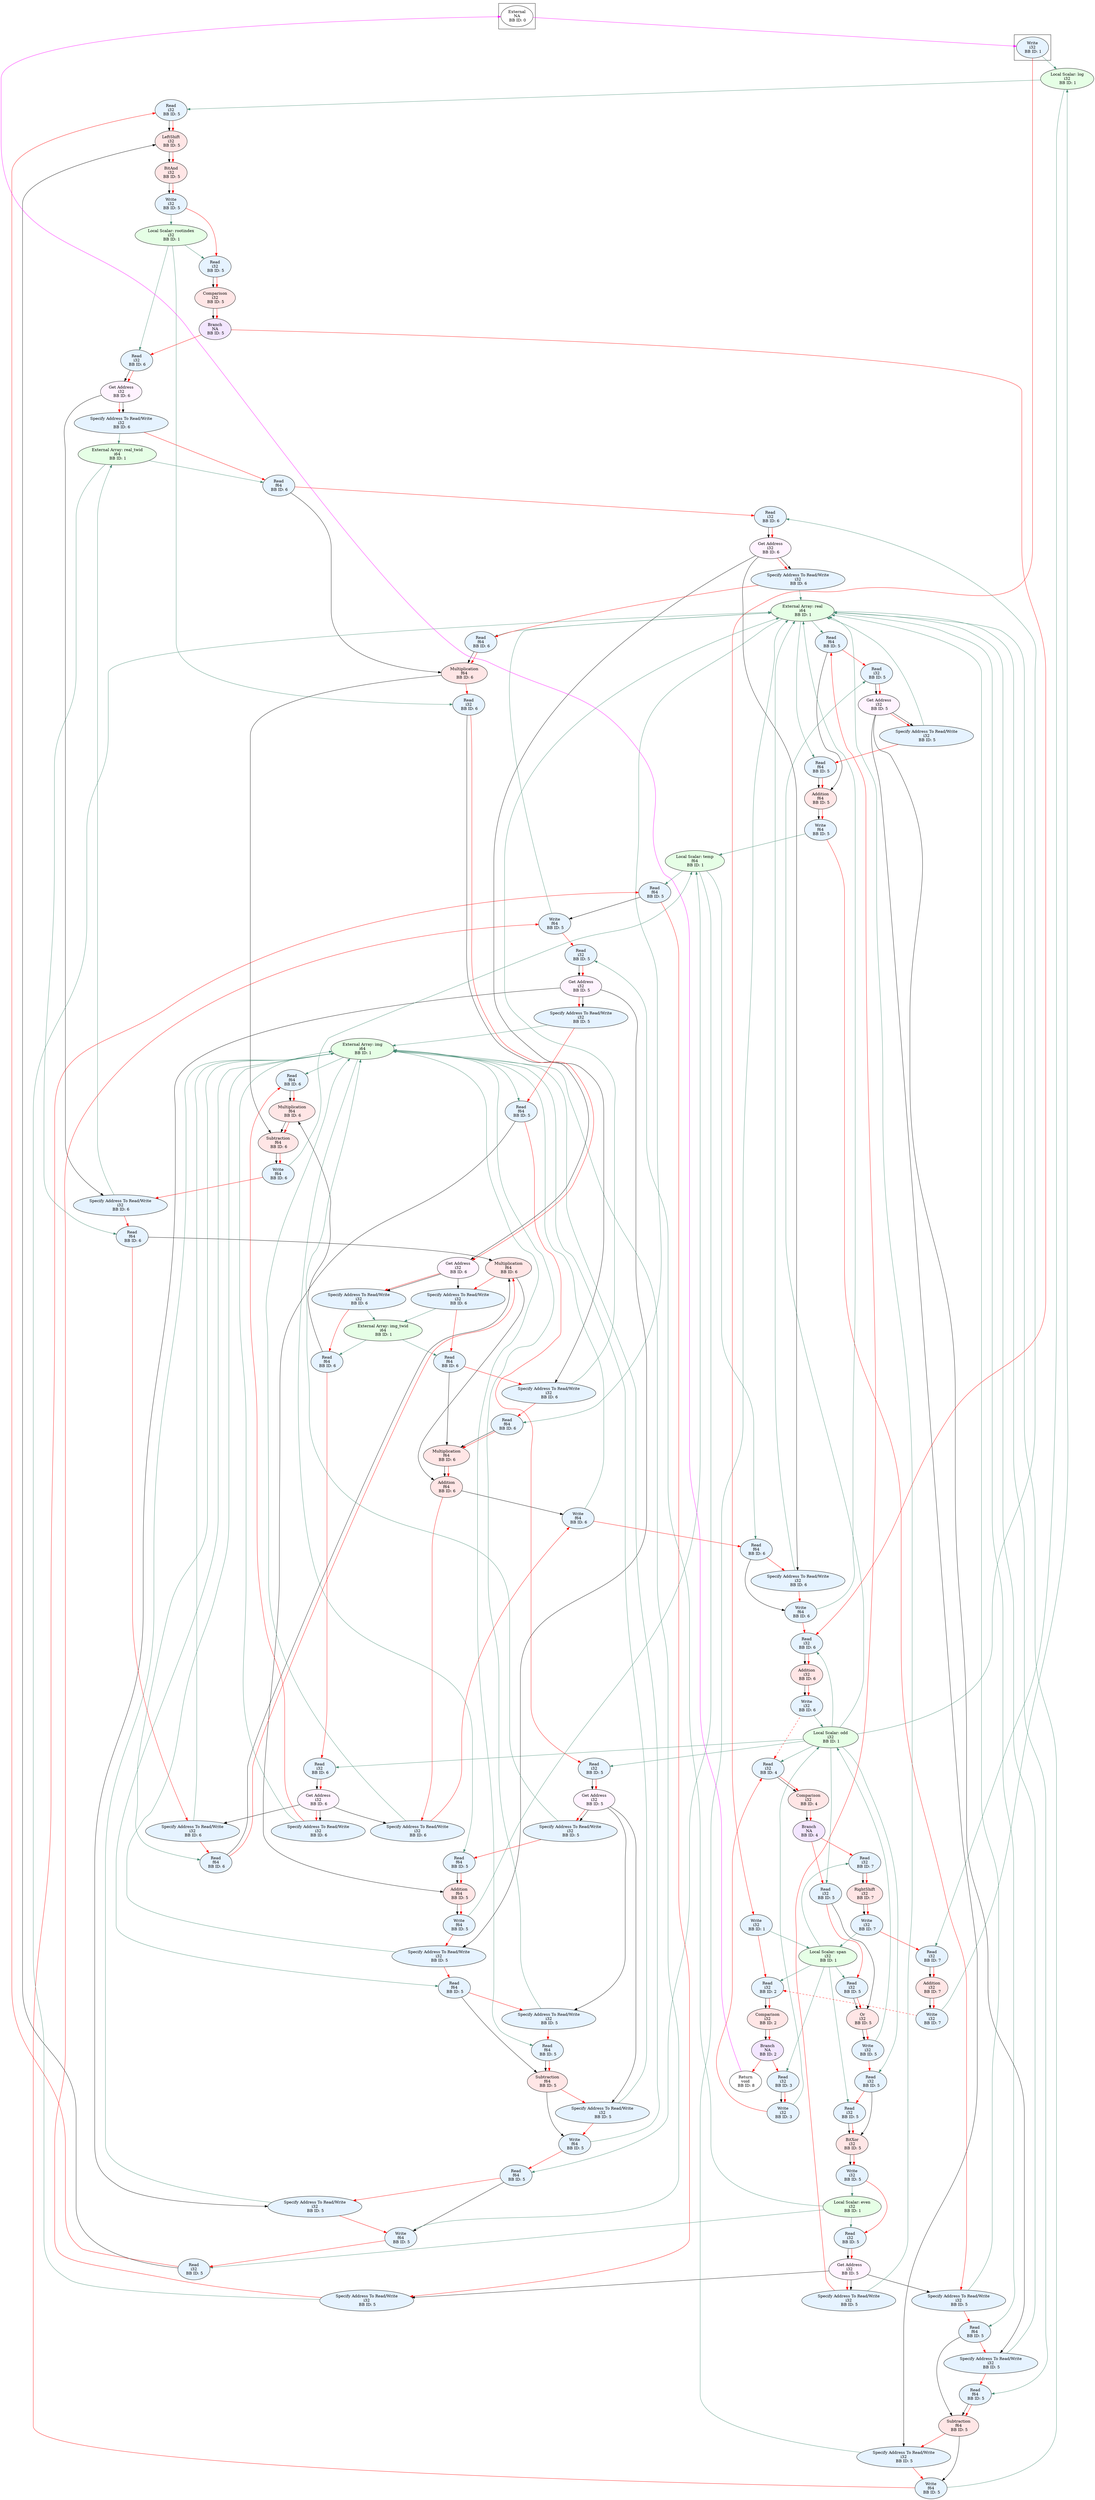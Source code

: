 digraph {
newrank="true";
node0 [style=filled fillcolor="white" bbID="0" datatype="NA" fullUnrollFactor="1.000000" group="External" inlined="not_inlined" keyText="[external]" label="External
NA
 BB ID: 0" partition1="none" partition2="none" partitionFactor1="0" partitionFactor2="0" tripcount="1.000000" unrollFactor1="1.000000" unrollFactor2="1.000000" unrollFactor3="1.000000" ]
subgraph cluster_External {
{rank=min; node0}
}
node1 [style=filled fillcolor="0.33 0.1 1" bbID="1" datatype="i64" fullUnrollFactor="1.000000" group="fft" inlined="not_inlined" keyText="externalArray" label="External Array: real
i64
 BB ID: 1" partition1="none" partition2="none" partitionFactor1="0" partitionFactor2="0" tripcount="1.000000" unrollFactor1="1.000000" unrollFactor2="1.000000" unrollFactor3="1.000000" ]
node2 [style=filled fillcolor="0.33 0.1 1" bbID="1" datatype="i64" fullUnrollFactor="1.000000" group="fft" inlined="not_inlined" keyText="externalArray" label="External Array: img
i64
 BB ID: 1" partition1="none" partition2="none" partitionFactor1="0" partitionFactor2="0" tripcount="1.000000" unrollFactor1="1.000000" unrollFactor2="1.000000" unrollFactor3="1.000000" ]
node3 [style=filled fillcolor="0.33 0.1 1" bbID="1" datatype="i64" fullUnrollFactor="1.000000" group="fft" inlined="not_inlined" keyText="externalArray" label="External Array: real_twid
i64
 BB ID: 1" partition1="none" partition2="none" partitionFactor1="0" partitionFactor2="0" tripcount="1.000000" unrollFactor1="1.000000" unrollFactor2="1.000000" unrollFactor3="1.000000" ]
node4 [style=filled fillcolor="0.33 0.1 1" bbID="1" datatype="i64" fullUnrollFactor="1.000000" group="fft" inlined="not_inlined" keyText="externalArray" label="External Array: img_twid
i64
 BB ID: 1" partition1="none" partition2="none" partitionFactor1="0" partitionFactor2="0" tripcount="1.000000" unrollFactor1="1.000000" unrollFactor2="1.000000" unrollFactor3="1.000000" ]
node5 [style=filled fillcolor="0.33 0.1 1" bbID="1" datatype="i32" fullUnrollFactor="1.000000" group="fft" inlined="not_inlined" keyText="localScalar" label="Local Scalar: even
i32
 BB ID: 1" partition1="none" partition2="none" partitionFactor1="0" partitionFactor2="0" tripcount="1.000000" unrollFactor1="1.000000" unrollFactor2="1.000000" unrollFactor3="1.000000" ]
node6 [style=filled fillcolor="0.33 0.1 1" bbID="1" datatype="i32" fullUnrollFactor="1.000000" group="fft" inlined="not_inlined" keyText="localScalar" label="Local Scalar: odd
i32
 BB ID: 1" partition1="none" partition2="none" partitionFactor1="0" partitionFactor2="0" tripcount="1.000000" unrollFactor1="1.000000" unrollFactor2="1.000000" unrollFactor3="1.000000" ]
node7 [style=filled fillcolor="0.33 0.1 1" bbID="1" datatype="i32" fullUnrollFactor="1.000000" group="fft" inlined="not_inlined" keyText="localScalar" label="Local Scalar: span
i32
 BB ID: 1" partition1="none" partition2="none" partitionFactor1="0" partitionFactor2="0" tripcount="1.000000" unrollFactor1="1.000000" unrollFactor2="1.000000" unrollFactor3="1.000000" ]
node8 [style=filled fillcolor="0.33 0.1 1" bbID="1" datatype="i32" fullUnrollFactor="1.000000" group="fft" inlined="not_inlined" keyText="localScalar" label="Local Scalar: log
i32
 BB ID: 1" partition1="none" partition2="none" partitionFactor1="0" partitionFactor2="0" tripcount="1.000000" unrollFactor1="1.000000" unrollFactor2="1.000000" unrollFactor3="1.000000" ]
node9 [style=filled fillcolor="0.33 0.1 1" bbID="1" datatype="i32" fullUnrollFactor="1.000000" group="fft" inlined="not_inlined" keyText="localScalar" label="Local Scalar: rootindex
i32
 BB ID: 1" partition1="none" partition2="none" partitionFactor1="0" partitionFactor2="0" tripcount="1.000000" unrollFactor1="1.000000" unrollFactor2="1.000000" unrollFactor3="1.000000" ]
node10 [style=filled fillcolor="0.33 0.1 1" bbID="1" datatype="f64" fullUnrollFactor="1.000000" group="fft" inlined="not_inlined" keyText="localScalar" label="Local Scalar: temp
f64
 BB ID: 1" partition1="none" partition2="none" partitionFactor1="0" partitionFactor2="0" tripcount="1.000000" unrollFactor1="1.000000" unrollFactor2="1.000000" unrollFactor3="1.000000" ]
node11 [style=filled fillcolor="0.584 0.1 1" bbID="1" datatype="i32" fullUnrollFactor="1.000000" group="fft" inlined="not_inlined" keyText="store" label="Write
i32
 BB ID: 1" partition1="none" partition2="none" partitionFactor1="0" partitionFactor2="0" tripcount="1.000000" unrollFactor1="1.000000" unrollFactor2="1.000000" unrollFactor3="1.000000" ]
node12 [style=filled fillcolor="0.584 0.1 1" bbID="1" datatype="i32" fullUnrollFactor="1.000000" group="fft" inlined="not_inlined" keyText="store" label="Write
i32
 BB ID: 1" partition1="none" partition2="none" partitionFactor1="0" partitionFactor2="0" tripcount="1.000000" unrollFactor1="1.000000" unrollFactor2="1.000000" unrollFactor3="1.000000" ]
node13 [style=filled fillcolor="0.584 0.1 1" bbID="2" datatype="i32" fullUnrollFactor="1.000000" group="fft" inlined="not_inlined" keyText="load" label="Read
i32
 BB ID: 2" partition1="none" partition2="none" partitionFactor1="0" partitionFactor2="0" tripcount="1.000000" unrollFactor1="1.000000" unrollFactor2="1.000000" unrollFactor3="1.000000" ]
node14 [style=filled fillcolor="0 0.1 1" bbID="2" datatype="i32" fullUnrollFactor="1.000000" group="fft" inlined="not_inlined" keyText="cmp" label="Comparison
i32
 BB ID: 2" partition1="none" partition2="none" partitionFactor1="0" partitionFactor2="0" tripcount="1.000000" unrollFactor1="1.000000" unrollFactor2="1.000000" unrollFactor3="1.000000" ]
node15 [style=filled fillcolor="0.75 0.1 1" bbID="2" datatype="NA" fullUnrollFactor="1.000000" group="fft" inlined="not_inlined" keyText="br" label="Branch
NA
 BB ID: 2" partition1="none" partition2="none" partitionFactor1="0" partitionFactor2="0" tripcount="1.000000" unrollFactor1="1.000000" unrollFactor2="1.000000" unrollFactor3="1.000000" ]
node16 [style=filled fillcolor="0.584 0.1 1" bbID="3" datatype="i32" fullUnrollFactor="1.000000" group="fft" inlined="not_inlined" keyText="load" label="Read
i32
 BB ID: 3" partition1="none" partition2="none" partitionFactor1="0" partitionFactor2="0" tripcount="1.000000" unrollFactor1="1.000000" unrollFactor2="1.000000" unrollFactor3="1.000000" ]
node17 [style=filled fillcolor="0.584 0.1 1" bbID="3" datatype="i32" fullUnrollFactor="1.000000" group="fft" inlined="not_inlined" keyText="store" label="Write
i32
 BB ID: 3" partition1="none" partition2="none" partitionFactor1="0" partitionFactor2="0" tripcount="1.000000" unrollFactor1="1.000000" unrollFactor2="1.000000" unrollFactor3="1.000000" ]
node18 [style=filled fillcolor="0.584 0.1 1" bbID="4" datatype="i32" fullUnrollFactor="1.000000" group="fft" inlined="not_inlined" keyText="load" label="Read
i32
 BB ID: 4" partition1="none" partition2="none" partitionFactor1="0" partitionFactor2="0" tripcount="1.000000" unrollFactor1="1.000000" unrollFactor2="1.000000" unrollFactor3="1.000000" ]
node19 [style=filled fillcolor="0 0.1 1" bbID="4" datatype="i32" fullUnrollFactor="1.000000" group="fft" inlined="not_inlined" keyText="cmp" label="Comparison
i32
 BB ID: 4" partition1="none" partition2="none" partitionFactor1="0" partitionFactor2="0" tripcount="1.000000" unrollFactor1="1.000000" unrollFactor2="1.000000" unrollFactor3="1.000000" ]
node20 [style=filled fillcolor="0.75 0.1 1" bbID="4" datatype="NA" fullUnrollFactor="1.000000" group="fft" inlined="not_inlined" keyText="br" label="Branch
NA
 BB ID: 4" partition1="none" partition2="none" partitionFactor1="0" partitionFactor2="0" tripcount="1.000000" unrollFactor1="1.000000" unrollFactor2="1.000000" unrollFactor3="1.000000" ]
node21 [style=filled fillcolor="0.584 0.1 1" bbID="5" datatype="i32" fullUnrollFactor="1.000000" group="fft" inlined="not_inlined" keyText="load" label="Read
i32
 BB ID: 5" partition1="none" partition2="none" partitionFactor1="0" partitionFactor2="0" tripcount="1.000000" unrollFactor1="1.000000" unrollFactor2="1.000000" unrollFactor3="1.000000" ]
node22 [style=filled fillcolor="0.584 0.1 1" bbID="5" datatype="i32" fullUnrollFactor="1.000000" group="fft" inlined="not_inlined" keyText="load" label="Read
i32
 BB ID: 5" partition1="none" partition2="none" partitionFactor1="0" partitionFactor2="0" tripcount="1.000000" unrollFactor1="1.000000" unrollFactor2="1.000000" unrollFactor3="1.000000" ]
node23 [style=filled fillcolor="0 0.1 1" bbID="5" datatype="i32" fullUnrollFactor="1.000000" group="fft" inlined="not_inlined" keyText="or" label="Or
i32
 BB ID: 5" partition1="none" partition2="none" partitionFactor1="0" partitionFactor2="0" tripcount="1.000000" unrollFactor1="1.000000" unrollFactor2="1.000000" unrollFactor3="1.000000" ]
node24 [style=filled fillcolor="0.584 0.1 1" bbID="5" datatype="i32" fullUnrollFactor="1.000000" group="fft" inlined="not_inlined" keyText="store" label="Write
i32
 BB ID: 5" partition1="none" partition2="none" partitionFactor1="0" partitionFactor2="0" tripcount="1.000000" unrollFactor1="1.000000" unrollFactor2="1.000000" unrollFactor3="1.000000" ]
node25 [style=filled fillcolor="0.584 0.1 1" bbID="5" datatype="i32" fullUnrollFactor="1.000000" group="fft" inlined="not_inlined" keyText="load" label="Read
i32
 BB ID: 5" partition1="none" partition2="none" partitionFactor1="0" partitionFactor2="0" tripcount="1.000000" unrollFactor1="1.000000" unrollFactor2="1.000000" unrollFactor3="1.000000" ]
node26 [style=filled fillcolor="0.584 0.1 1" bbID="5" datatype="i32" fullUnrollFactor="1.000000" group="fft" inlined="not_inlined" keyText="load" label="Read
i32
 BB ID: 5" partition1="none" partition2="none" partitionFactor1="0" partitionFactor2="0" tripcount="1.000000" unrollFactor1="1.000000" unrollFactor2="1.000000" unrollFactor3="1.000000" ]
node27 [style=filled fillcolor="0 0.1 1" bbID="5" datatype="i32" fullUnrollFactor="1.000000" group="fft" inlined="not_inlined" keyText="xor" label="BitXor
i32
 BB ID: 5" partition1="none" partition2="none" partitionFactor1="0" partitionFactor2="0" tripcount="1.000000" unrollFactor1="1.000000" unrollFactor2="1.000000" unrollFactor3="1.000000" ]
node28 [style=filled fillcolor="0.584 0.1 1" bbID="5" datatype="i32" fullUnrollFactor="1.000000" group="fft" inlined="not_inlined" keyText="store" label="Write
i32
 BB ID: 5" partition1="none" partition2="none" partitionFactor1="0" partitionFactor2="0" tripcount="1.000000" unrollFactor1="1.000000" unrollFactor2="1.000000" unrollFactor3="1.000000" ]
node29 [style=filled fillcolor="0.833 0.05 1" bbID="5" datatype="i32" fullUnrollFactor="1.000000" group="fft" inlined="not_inlined" keyText="getelementptr" label="Get Address
i32
 BB ID: 5" partition1="none" partition2="none" partitionFactor1="0" partitionFactor2="0" tripcount="1.000000" unrollFactor1="1.000000" unrollFactor2="1.000000" unrollFactor3="1.000000" ]
node30 [style=filled fillcolor="0.584 0.1 1" bbID="5" datatype="i32" fullUnrollFactor="1.000000" group="fft" inlined="not_inlined" keyText="load" label="Read
i32
 BB ID: 5" partition1="none" partition2="none" partitionFactor1="0" partitionFactor2="0" tripcount="1.000000" unrollFactor1="1.000000" unrollFactor2="1.000000" unrollFactor3="1.000000" ]
node31 [style=filled fillcolor="0.584 0.1 1" bbID="5" datatype="f64" fullUnrollFactor="1.000000" group="fft" inlined="not_inlined" keyText="load" label="Read
f64
 BB ID: 5" partition1="none" partition2="none" partitionFactor1="0" partitionFactor2="0" tripcount="1.000000" unrollFactor1="1.000000" unrollFactor2="1.000000" unrollFactor3="1.000000" ]
node32 [style=filled fillcolor="0.833 0.05 1" bbID="5" datatype="i32" fullUnrollFactor="1.000000" group="fft" inlined="not_inlined" keyText="getelementptr" label="Get Address
i32
 BB ID: 5" partition1="none" partition2="none" partitionFactor1="0" partitionFactor2="0" tripcount="1.000000" unrollFactor1="1.000000" unrollFactor2="1.000000" unrollFactor3="1.000000" ]
node33 [style=filled fillcolor="0.584 0.1 1" bbID="5" datatype="i32" fullUnrollFactor="1.000000" group="fft" inlined="not_inlined" keyText="load" label="Read
i32
 BB ID: 5" partition1="none" partition2="none" partitionFactor1="0" partitionFactor2="0" tripcount="1.000000" unrollFactor1="1.000000" unrollFactor2="1.000000" unrollFactor3="1.000000" ]
node34 [style=filled fillcolor="0.584 0.1 1" bbID="5" datatype="f64" fullUnrollFactor="1.000000" group="fft" inlined="not_inlined" keyText="load" label="Read
f64
 BB ID: 5" partition1="none" partition2="none" partitionFactor1="0" partitionFactor2="0" tripcount="1.000000" unrollFactor1="1.000000" unrollFactor2="1.000000" unrollFactor3="1.000000" ]
node35 [style=filled fillcolor="0 0.1 1" bbID="5" datatype="f64" fullUnrollFactor="1.000000" group="fft" inlined="not_inlined" keyText="add" label="Addition
f64
 BB ID: 5" partition1="none" partition2="none" partitionFactor1="0" partitionFactor2="0" tripcount="1.000000" unrollFactor1="1.000000" unrollFactor2="1.000000" unrollFactor3="1.000000" ]
node36 [style=filled fillcolor="0.584 0.1 1" bbID="5" datatype="f64" fullUnrollFactor="1.000000" group="fft" inlined="not_inlined" keyText="store" label="Write
f64
 BB ID: 5" partition1="none" partition2="none" partitionFactor1="0" partitionFactor2="0" tripcount="1.000000" unrollFactor1="1.000000" unrollFactor2="1.000000" unrollFactor3="1.000000" ]
node37 [style=filled fillcolor="0.584 0.1 1" bbID="5" datatype="f64" fullUnrollFactor="1.000000" group="fft" inlined="not_inlined" keyText="load" label="Read
f64
 BB ID: 5" partition1="none" partition2="none" partitionFactor1="0" partitionFactor2="0" tripcount="1.000000" unrollFactor1="1.000000" unrollFactor2="1.000000" unrollFactor3="1.000000" ]
node38 [style=filled fillcolor="0.584 0.1 1" bbID="5" datatype="f64" fullUnrollFactor="1.000000" group="fft" inlined="not_inlined" keyText="load" label="Read
f64
 BB ID: 5" partition1="none" partition2="none" partitionFactor1="0" partitionFactor2="0" tripcount="1.000000" unrollFactor1="1.000000" unrollFactor2="1.000000" unrollFactor3="1.000000" ]
node39 [style=filled fillcolor="0 0.1 1" bbID="5" datatype="f64" fullUnrollFactor="1.000000" group="fft" inlined="not_inlined" keyText="sub" label="Subtraction
f64
 BB ID: 5" partition1="none" partition2="none" partitionFactor1="0" partitionFactor2="0" tripcount="1.000000" unrollFactor1="1.000000" unrollFactor2="1.000000" unrollFactor3="1.000000" ]
node40 [style=filled fillcolor="0.584 0.1 1" bbID="5" datatype="f64" fullUnrollFactor="1.000000" group="fft" inlined="not_inlined" keyText="store" label="Write
f64
 BB ID: 5" partition1="none" partition2="none" partitionFactor1="0" partitionFactor2="0" tripcount="1.000000" unrollFactor1="1.000000" unrollFactor2="1.000000" unrollFactor3="1.000000" ]
node41 [style=filled fillcolor="0.584 0.1 1" bbID="5" datatype="f64" fullUnrollFactor="1.000000" group="fft" inlined="not_inlined" keyText="load" label="Read
f64
 BB ID: 5" partition1="none" partition2="none" partitionFactor1="0" partitionFactor2="0" tripcount="1.000000" unrollFactor1="1.000000" unrollFactor2="1.000000" unrollFactor3="1.000000" ]
node42 [style=filled fillcolor="0.584 0.1 1" bbID="5" datatype="f64" fullUnrollFactor="1.000000" group="fft" inlined="not_inlined" keyText="store" label="Write
f64
 BB ID: 5" partition1="none" partition2="none" partitionFactor1="0" partitionFactor2="0" tripcount="1.000000" unrollFactor1="1.000000" unrollFactor2="1.000000" unrollFactor3="1.000000" ]
node43 [style=filled fillcolor="0.833 0.05 1" bbID="5" datatype="i32" fullUnrollFactor="1.000000" group="fft" inlined="not_inlined" keyText="getelementptr" label="Get Address
i32
 BB ID: 5" partition1="none" partition2="none" partitionFactor1="0" partitionFactor2="0" tripcount="1.000000" unrollFactor1="1.000000" unrollFactor2="1.000000" unrollFactor3="1.000000" ]
node44 [style=filled fillcolor="0.584 0.1 1" bbID="5" datatype="i32" fullUnrollFactor="1.000000" group="fft" inlined="not_inlined" keyText="load" label="Read
i32
 BB ID: 5" partition1="none" partition2="none" partitionFactor1="0" partitionFactor2="0" tripcount="1.000000" unrollFactor1="1.000000" unrollFactor2="1.000000" unrollFactor3="1.000000" ]
node45 [style=filled fillcolor="0.584 0.1 1" bbID="5" datatype="f64" fullUnrollFactor="1.000000" group="fft" inlined="not_inlined" keyText="load" label="Read
f64
 BB ID: 5" partition1="none" partition2="none" partitionFactor1="0" partitionFactor2="0" tripcount="1.000000" unrollFactor1="1.000000" unrollFactor2="1.000000" unrollFactor3="1.000000" ]
node46 [style=filled fillcolor="0.833 0.05 1" bbID="5" datatype="i32" fullUnrollFactor="1.000000" group="fft" inlined="not_inlined" keyText="getelementptr" label="Get Address
i32
 BB ID: 5" partition1="none" partition2="none" partitionFactor1="0" partitionFactor2="0" tripcount="1.000000" unrollFactor1="1.000000" unrollFactor2="1.000000" unrollFactor3="1.000000" ]
node47 [style=filled fillcolor="0.584 0.1 1" bbID="5" datatype="i32" fullUnrollFactor="1.000000" group="fft" inlined="not_inlined" keyText="load" label="Read
i32
 BB ID: 5" partition1="none" partition2="none" partitionFactor1="0" partitionFactor2="0" tripcount="1.000000" unrollFactor1="1.000000" unrollFactor2="1.000000" unrollFactor3="1.000000" ]
node48 [style=filled fillcolor="0.584 0.1 1" bbID="5" datatype="f64" fullUnrollFactor="1.000000" group="fft" inlined="not_inlined" keyText="load" label="Read
f64
 BB ID: 5" partition1="none" partition2="none" partitionFactor1="0" partitionFactor2="0" tripcount="1.000000" unrollFactor1="1.000000" unrollFactor2="1.000000" unrollFactor3="1.000000" ]
node49 [style=filled fillcolor="0 0.1 1" bbID="5" datatype="f64" fullUnrollFactor="1.000000" group="fft" inlined="not_inlined" keyText="add" label="Addition
f64
 BB ID: 5" partition1="none" partition2="none" partitionFactor1="0" partitionFactor2="0" tripcount="1.000000" unrollFactor1="1.000000" unrollFactor2="1.000000" unrollFactor3="1.000000" ]
node50 [style=filled fillcolor="0.584 0.1 1" bbID="5" datatype="f64" fullUnrollFactor="1.000000" group="fft" inlined="not_inlined" keyText="store" label="Write
f64
 BB ID: 5" partition1="none" partition2="none" partitionFactor1="0" partitionFactor2="0" tripcount="1.000000" unrollFactor1="1.000000" unrollFactor2="1.000000" unrollFactor3="1.000000" ]
node51 [style=filled fillcolor="0.584 0.1 1" bbID="5" datatype="f64" fullUnrollFactor="1.000000" group="fft" inlined="not_inlined" keyText="load" label="Read
f64
 BB ID: 5" partition1="none" partition2="none" partitionFactor1="0" partitionFactor2="0" tripcount="1.000000" unrollFactor1="1.000000" unrollFactor2="1.000000" unrollFactor3="1.000000" ]
node52 [style=filled fillcolor="0.584 0.1 1" bbID="5" datatype="f64" fullUnrollFactor="1.000000" group="fft" inlined="not_inlined" keyText="load" label="Read
f64
 BB ID: 5" partition1="none" partition2="none" partitionFactor1="0" partitionFactor2="0" tripcount="1.000000" unrollFactor1="1.000000" unrollFactor2="1.000000" unrollFactor3="1.000000" ]
node53 [style=filled fillcolor="0 0.1 1" bbID="5" datatype="f64" fullUnrollFactor="1.000000" group="fft" inlined="not_inlined" keyText="sub" label="Subtraction
f64
 BB ID: 5" partition1="none" partition2="none" partitionFactor1="0" partitionFactor2="0" tripcount="1.000000" unrollFactor1="1.000000" unrollFactor2="1.000000" unrollFactor3="1.000000" ]
node54 [style=filled fillcolor="0.584 0.1 1" bbID="5" datatype="f64" fullUnrollFactor="1.000000" group="fft" inlined="not_inlined" keyText="store" label="Write
f64
 BB ID: 5" partition1="none" partition2="none" partitionFactor1="0" partitionFactor2="0" tripcount="1.000000" unrollFactor1="1.000000" unrollFactor2="1.000000" unrollFactor3="1.000000" ]
node55 [style=filled fillcolor="0.584 0.1 1" bbID="5" datatype="f64" fullUnrollFactor="1.000000" group="fft" inlined="not_inlined" keyText="load" label="Read
f64
 BB ID: 5" partition1="none" partition2="none" partitionFactor1="0" partitionFactor2="0" tripcount="1.000000" unrollFactor1="1.000000" unrollFactor2="1.000000" unrollFactor3="1.000000" ]
node56 [style=filled fillcolor="0.584 0.1 1" bbID="5" datatype="f64" fullUnrollFactor="1.000000" group="fft" inlined="not_inlined" keyText="store" label="Write
f64
 BB ID: 5" partition1="none" partition2="none" partitionFactor1="0" partitionFactor2="0" tripcount="1.000000" unrollFactor1="1.000000" unrollFactor2="1.000000" unrollFactor3="1.000000" ]
node57 [style=filled fillcolor="0.584 0.1 1" bbID="5" datatype="i32" fullUnrollFactor="1.000000" group="fft" inlined="not_inlined" keyText="load" label="Read
i32
 BB ID: 5" partition1="none" partition2="none" partitionFactor1="0" partitionFactor2="0" tripcount="1.000000" unrollFactor1="1.000000" unrollFactor2="1.000000" unrollFactor3="1.000000" ]
node58 [style=filled fillcolor="0.584 0.1 1" bbID="5" datatype="i32" fullUnrollFactor="1.000000" group="fft" inlined="not_inlined" keyText="load" label="Read
i32
 BB ID: 5" partition1="none" partition2="none" partitionFactor1="0" partitionFactor2="0" tripcount="1.000000" unrollFactor1="1.000000" unrollFactor2="1.000000" unrollFactor3="1.000000" ]
node59 [style=filled fillcolor="0 0.1 1" bbID="5" datatype="i32" fullUnrollFactor="1.000000" group="fft" inlined="not_inlined" keyText="shl" label="LeftShift
i32
 BB ID: 5" partition1="none" partition2="none" partitionFactor1="0" partitionFactor2="0" tripcount="1.000000" unrollFactor1="1.000000" unrollFactor2="1.000000" unrollFactor3="1.000000" ]
node60 [style=filled fillcolor="0 0.1 1" bbID="5" datatype="i32" fullUnrollFactor="1.000000" group="fft" inlined="not_inlined" keyText="and" label="BitAnd
i32
 BB ID: 5" partition1="none" partition2="none" partitionFactor1="0" partitionFactor2="0" tripcount="1.000000" unrollFactor1="1.000000" unrollFactor2="1.000000" unrollFactor3="1.000000" ]
node61 [style=filled fillcolor="0.584 0.1 1" bbID="5" datatype="i32" fullUnrollFactor="1.000000" group="fft" inlined="not_inlined" keyText="store" label="Write
i32
 BB ID: 5" partition1="none" partition2="none" partitionFactor1="0" partitionFactor2="0" tripcount="1.000000" unrollFactor1="1.000000" unrollFactor2="1.000000" unrollFactor3="1.000000" ]
node62 [style=filled fillcolor="0.584 0.1 1" bbID="5" datatype="i32" fullUnrollFactor="1.000000" group="fft" inlined="not_inlined" keyText="load" label="Read
i32
 BB ID: 5" partition1="none" partition2="none" partitionFactor1="0" partitionFactor2="0" tripcount="1.000000" unrollFactor1="1.000000" unrollFactor2="1.000000" unrollFactor3="1.000000" ]
node63 [style=filled fillcolor="0 0.1 1" bbID="5" datatype="i32" fullUnrollFactor="1.000000" group="fft" inlined="not_inlined" keyText="cmp" label="Comparison
i32
 BB ID: 5" partition1="none" partition2="none" partitionFactor1="0" partitionFactor2="0" tripcount="1.000000" unrollFactor1="1.000000" unrollFactor2="1.000000" unrollFactor3="1.000000" ]
node64 [style=filled fillcolor="0.75 0.1 1" bbID="5" datatype="NA" fullUnrollFactor="1.000000" group="fft" inlined="not_inlined" keyText="br" label="Branch
NA
 BB ID: 5" partition1="none" partition2="none" partitionFactor1="0" partitionFactor2="0" tripcount="1.000000" unrollFactor1="1.000000" unrollFactor2="1.000000" unrollFactor3="1.000000" ]
node65 [style=filled fillcolor="0.833 0.05 1" bbID="6" datatype="i32" fullUnrollFactor="1.000000" group="fft" inlined="not_inlined" keyText="getelementptr" label="Get Address
i32
 BB ID: 6" partition1="none" partition2="none" partitionFactor1="0" partitionFactor2="0" tripcount="1.000000" unrollFactor1="1.000000" unrollFactor2="1.000000" unrollFactor3="1.000000" ]
node66 [style=filled fillcolor="0.584 0.1 1" bbID="6" datatype="i32" fullUnrollFactor="1.000000" group="fft" inlined="not_inlined" keyText="load" label="Read
i32
 BB ID: 6" partition1="none" partition2="none" partitionFactor1="0" partitionFactor2="0" tripcount="1.000000" unrollFactor1="1.000000" unrollFactor2="1.000000" unrollFactor3="1.000000" ]
node67 [style=filled fillcolor="0.584 0.1 1" bbID="6" datatype="f64" fullUnrollFactor="1.000000" group="fft" inlined="not_inlined" keyText="load" label="Read
f64
 BB ID: 6" partition1="none" partition2="none" partitionFactor1="0" partitionFactor2="0" tripcount="1.000000" unrollFactor1="1.000000" unrollFactor2="1.000000" unrollFactor3="1.000000" ]
node68 [style=filled fillcolor="0.833 0.05 1" bbID="6" datatype="i32" fullUnrollFactor="1.000000" group="fft" inlined="not_inlined" keyText="getelementptr" label="Get Address
i32
 BB ID: 6" partition1="none" partition2="none" partitionFactor1="0" partitionFactor2="0" tripcount="1.000000" unrollFactor1="1.000000" unrollFactor2="1.000000" unrollFactor3="1.000000" ]
node69 [style=filled fillcolor="0.584 0.1 1" bbID="6" datatype="i32" fullUnrollFactor="1.000000" group="fft" inlined="not_inlined" keyText="load" label="Read
i32
 BB ID: 6" partition1="none" partition2="none" partitionFactor1="0" partitionFactor2="0" tripcount="1.000000" unrollFactor1="1.000000" unrollFactor2="1.000000" unrollFactor3="1.000000" ]
node70 [style=filled fillcolor="0.584 0.1 1" bbID="6" datatype="f64" fullUnrollFactor="1.000000" group="fft" inlined="not_inlined" keyText="load" label="Read
f64
 BB ID: 6" partition1="none" partition2="none" partitionFactor1="0" partitionFactor2="0" tripcount="1.000000" unrollFactor1="1.000000" unrollFactor2="1.000000" unrollFactor3="1.000000" ]
node71 [style=filled fillcolor="0 0.1 1" bbID="6" datatype="f64" fullUnrollFactor="1.000000" group="fft" inlined="not_inlined" keyText="mul" label="Multiplication
f64
 BB ID: 6" partition1="none" partition2="none" partitionFactor1="0" partitionFactor2="0" tripcount="1.000000" unrollFactor1="1.000000" unrollFactor2="1.000000" unrollFactor3="1.000000" ]
node72 [style=filled fillcolor="0.833 0.05 1" bbID="6" datatype="i32" fullUnrollFactor="1.000000" group="fft" inlined="not_inlined" keyText="getelementptr" label="Get Address
i32
 BB ID: 6" partition1="none" partition2="none" partitionFactor1="0" partitionFactor2="0" tripcount="1.000000" unrollFactor1="1.000000" unrollFactor2="1.000000" unrollFactor3="1.000000" ]
node73 [style=filled fillcolor="0.584 0.1 1" bbID="6" datatype="i32" fullUnrollFactor="1.000000" group="fft" inlined="not_inlined" keyText="load" label="Read
i32
 BB ID: 6" partition1="none" partition2="none" partitionFactor1="0" partitionFactor2="0" tripcount="1.000000" unrollFactor1="1.000000" unrollFactor2="1.000000" unrollFactor3="1.000000" ]
node74 [style=filled fillcolor="0.584 0.1 1" bbID="6" datatype="f64" fullUnrollFactor="1.000000" group="fft" inlined="not_inlined" keyText="load" label="Read
f64
 BB ID: 6" partition1="none" partition2="none" partitionFactor1="0" partitionFactor2="0" tripcount="1.000000" unrollFactor1="1.000000" unrollFactor2="1.000000" unrollFactor3="1.000000" ]
node75 [style=filled fillcolor="0.833 0.05 1" bbID="6" datatype="i32" fullUnrollFactor="1.000000" group="fft" inlined="not_inlined" keyText="getelementptr" label="Get Address
i32
 BB ID: 6" partition1="none" partition2="none" partitionFactor1="0" partitionFactor2="0" tripcount="1.000000" unrollFactor1="1.000000" unrollFactor2="1.000000" unrollFactor3="1.000000" ]
node76 [style=filled fillcolor="0.584 0.1 1" bbID="6" datatype="i32" fullUnrollFactor="1.000000" group="fft" inlined="not_inlined" keyText="load" label="Read
i32
 BB ID: 6" partition1="none" partition2="none" partitionFactor1="0" partitionFactor2="0" tripcount="1.000000" unrollFactor1="1.000000" unrollFactor2="1.000000" unrollFactor3="1.000000" ]
node77 [style=filled fillcolor="0.584 0.1 1" bbID="6" datatype="f64" fullUnrollFactor="1.000000" group="fft" inlined="not_inlined" keyText="load" label="Read
f64
 BB ID: 6" partition1="none" partition2="none" partitionFactor1="0" partitionFactor2="0" tripcount="1.000000" unrollFactor1="1.000000" unrollFactor2="1.000000" unrollFactor3="1.000000" ]
node78 [style=filled fillcolor="0 0.1 1" bbID="6" datatype="f64" fullUnrollFactor="1.000000" group="fft" inlined="not_inlined" keyText="mul" label="Multiplication
f64
 BB ID: 6" partition1="none" partition2="none" partitionFactor1="0" partitionFactor2="0" tripcount="1.000000" unrollFactor1="1.000000" unrollFactor2="1.000000" unrollFactor3="1.000000" ]
node79 [style=filled fillcolor="0 0.1 1" bbID="6" datatype="f64" fullUnrollFactor="1.000000" group="fft" inlined="not_inlined" keyText="sub" label="Subtraction
f64
 BB ID: 6" partition1="none" partition2="none" partitionFactor1="0" partitionFactor2="0" tripcount="1.000000" unrollFactor1="1.000000" unrollFactor2="1.000000" unrollFactor3="1.000000" ]
node80 [style=filled fillcolor="0.584 0.1 1" bbID="6" datatype="f64" fullUnrollFactor="1.000000" group="fft" inlined="not_inlined" keyText="store" label="Write
f64
 BB ID: 6" partition1="none" partition2="none" partitionFactor1="0" partitionFactor2="0" tripcount="1.000000" unrollFactor1="1.000000" unrollFactor2="1.000000" unrollFactor3="1.000000" ]
node81 [style=filled fillcolor="0.584 0.1 1" bbID="6" datatype="f64" fullUnrollFactor="1.000000" group="fft" inlined="not_inlined" keyText="load" label="Read
f64
 BB ID: 6" partition1="none" partition2="none" partitionFactor1="0" partitionFactor2="0" tripcount="1.000000" unrollFactor1="1.000000" unrollFactor2="1.000000" unrollFactor3="1.000000" ]
node82 [style=filled fillcolor="0.584 0.1 1" bbID="6" datatype="f64" fullUnrollFactor="1.000000" group="fft" inlined="not_inlined" keyText="load" label="Read
f64
 BB ID: 6" partition1="none" partition2="none" partitionFactor1="0" partitionFactor2="0" tripcount="1.000000" unrollFactor1="1.000000" unrollFactor2="1.000000" unrollFactor3="1.000000" ]
node83 [style=filled fillcolor="0 0.1 1" bbID="6" datatype="f64" fullUnrollFactor="1.000000" group="fft" inlined="not_inlined" keyText="mul" label="Multiplication
f64
 BB ID: 6" partition1="none" partition2="none" partitionFactor1="0" partitionFactor2="0" tripcount="1.000000" unrollFactor1="1.000000" unrollFactor2="1.000000" unrollFactor3="1.000000" ]
node84 [style=filled fillcolor="0.584 0.1 1" bbID="6" datatype="f64" fullUnrollFactor="1.000000" group="fft" inlined="not_inlined" keyText="load" label="Read
f64
 BB ID: 6" partition1="none" partition2="none" partitionFactor1="0" partitionFactor2="0" tripcount="1.000000" unrollFactor1="1.000000" unrollFactor2="1.000000" unrollFactor3="1.000000" ]
node85 [style=filled fillcolor="0.584 0.1 1" bbID="6" datatype="f64" fullUnrollFactor="1.000000" group="fft" inlined="not_inlined" keyText="load" label="Read
f64
 BB ID: 6" partition1="none" partition2="none" partitionFactor1="0" partitionFactor2="0" tripcount="1.000000" unrollFactor1="1.000000" unrollFactor2="1.000000" unrollFactor3="1.000000" ]
node86 [style=filled fillcolor="0 0.1 1" bbID="6" datatype="f64" fullUnrollFactor="1.000000" group="fft" inlined="not_inlined" keyText="mul" label="Multiplication
f64
 BB ID: 6" partition1="none" partition2="none" partitionFactor1="0" partitionFactor2="0" tripcount="1.000000" unrollFactor1="1.000000" unrollFactor2="1.000000" unrollFactor3="1.000000" ]
node87 [style=filled fillcolor="0 0.1 1" bbID="6" datatype="f64" fullUnrollFactor="1.000000" group="fft" inlined="not_inlined" keyText="add" label="Addition
f64
 BB ID: 6" partition1="none" partition2="none" partitionFactor1="0" partitionFactor2="0" tripcount="1.000000" unrollFactor1="1.000000" unrollFactor2="1.000000" unrollFactor3="1.000000" ]
node88 [style=filled fillcolor="0.584 0.1 1" bbID="6" datatype="f64" fullUnrollFactor="1.000000" group="fft" inlined="not_inlined" keyText="store" label="Write
f64
 BB ID: 6" partition1="none" partition2="none" partitionFactor1="0" partitionFactor2="0" tripcount="1.000000" unrollFactor1="1.000000" unrollFactor2="1.000000" unrollFactor3="1.000000" ]
node89 [style=filled fillcolor="0.584 0.1 1" bbID="6" datatype="f64" fullUnrollFactor="1.000000" group="fft" inlined="not_inlined" keyText="load" label="Read
f64
 BB ID: 6" partition1="none" partition2="none" partitionFactor1="0" partitionFactor2="0" tripcount="1.000000" unrollFactor1="1.000000" unrollFactor2="1.000000" unrollFactor3="1.000000" ]
node90 [style=filled fillcolor="0.584 0.1 1" bbID="6" datatype="f64" fullUnrollFactor="1.000000" group="fft" inlined="not_inlined" keyText="store" label="Write
f64
 BB ID: 6" partition1="none" partition2="none" partitionFactor1="0" partitionFactor2="0" tripcount="1.000000" unrollFactor1="1.000000" unrollFactor2="1.000000" unrollFactor3="1.000000" ]
node91 [style=filled fillcolor="0.584 0.1 1" bbID="6" datatype="i32" fullUnrollFactor="1.000000" group="fft" inlined="not_inlined" keyText="load" label="Read
i32
 BB ID: 6" partition1="none" partition2="none" partitionFactor1="0" partitionFactor2="0" tripcount="1.000000" unrollFactor1="1.000000" unrollFactor2="1.000000" unrollFactor3="1.000000" ]
node92 [style=filled fillcolor="0 0.1 1" bbID="6" datatype="i32" fullUnrollFactor="1.000000" group="fft" inlined="not_inlined" keyText="add" label="Addition
i32
 BB ID: 6" partition1="none" partition2="none" partitionFactor1="0" partitionFactor2="0" tripcount="1.000000" unrollFactor1="1.000000" unrollFactor2="1.000000" unrollFactor3="1.000000" ]
node93 [style=filled fillcolor="0.584 0.1 1" bbID="6" datatype="i32" fullUnrollFactor="1.000000" group="fft" inlined="not_inlined" keyText="store" label="Write
i32
 BB ID: 6" partition1="none" partition2="none" partitionFactor1="0" partitionFactor2="0" tripcount="1.000000" unrollFactor1="1.000000" unrollFactor2="1.000000" unrollFactor3="1.000000" ]
node94 [style=filled fillcolor="0.584 0.1 1" bbID="7" datatype="i32" fullUnrollFactor="1.000000" group="fft" inlined="not_inlined" keyText="load" label="Read
i32
 BB ID: 7" partition1="none" partition2="none" partitionFactor1="0" partitionFactor2="0" tripcount="1.000000" unrollFactor1="1.000000" unrollFactor2="1.000000" unrollFactor3="1.000000" ]
node95 [style=filled fillcolor="0 0.1 1" bbID="7" datatype="i32" fullUnrollFactor="1.000000" group="fft" inlined="not_inlined" keyText="ashr" label="RightShift
i32
 BB ID: 7" partition1="none" partition2="none" partitionFactor1="0" partitionFactor2="0" tripcount="1.000000" unrollFactor1="1.000000" unrollFactor2="1.000000" unrollFactor3="1.000000" ]
node96 [style=filled fillcolor="0.584 0.1 1" bbID="7" datatype="i32" fullUnrollFactor="1.000000" group="fft" inlined="not_inlined" keyText="store" label="Write
i32
 BB ID: 7" partition1="none" partition2="none" partitionFactor1="0" partitionFactor2="0" tripcount="1.000000" unrollFactor1="1.000000" unrollFactor2="1.000000" unrollFactor3="1.000000" ]
node97 [style=filled fillcolor="0.584 0.1 1" bbID="7" datatype="i32" fullUnrollFactor="1.000000" group="fft" inlined="not_inlined" keyText="load" label="Read
i32
 BB ID: 7" partition1="none" partition2="none" partitionFactor1="0" partitionFactor2="0" tripcount="1.000000" unrollFactor1="1.000000" unrollFactor2="1.000000" unrollFactor3="1.000000" ]
node98 [style=filled fillcolor="0 0.1 1" bbID="7" datatype="i32" fullUnrollFactor="1.000000" group="fft" inlined="not_inlined" keyText="add" label="Addition
i32
 BB ID: 7" partition1="none" partition2="none" partitionFactor1="0" partitionFactor2="0" tripcount="1.000000" unrollFactor1="1.000000" unrollFactor2="1.000000" unrollFactor3="1.000000" ]
node99 [style=filled fillcolor="0.584 0.1 1" bbID="7" datatype="i32" fullUnrollFactor="1.000000" group="fft" inlined="not_inlined" keyText="store" label="Write
i32
 BB ID: 7" partition1="none" partition2="none" partitionFactor1="0" partitionFactor2="0" tripcount="1.000000" unrollFactor1="1.000000" unrollFactor2="1.000000" unrollFactor3="1.000000" ]
node11 -> node8[color="aquamarine4" flowType="address" ]
subgraph cluster_fft {
{rank=min; node11}
}
node0 -> node11[color="magenta" flowType="call" ]
node12 -> node7[color="aquamarine4" flowType="address" ]
node11 -> node12[color="red" flowType="control" ]
node12 -> node13[color="red" flowType="control" ]
node7 -> node13[color="aquamarine4" flowType="address" ]
node13 -> node14[color="black" flowType="dataflow" ]
node13 -> node14[color="red" flowType="control" ]
node14 -> node15[color="black" flowType="dataflow" ]
node14 -> node15[color="red" flowType="control" ]
node15 -> node16[color="red" flowType="control" ]
node7 -> node16[color="aquamarine4" flowType="address" ]
node16 -> node17[color="black" flowType="dataflow" ]
node17 -> node6[color="aquamarine4" flowType="address" ]
node16 -> node17[color="red" flowType="control" ]
node17 -> node18[color="red" flowType="control" ]
node6 -> node18[color="aquamarine4" flowType="address" ]
node18 -> node19[color="black" flowType="dataflow" ]
node18 -> node19[color="red" flowType="control" ]
node19 -> node20[color="black" flowType="dataflow" ]
node19 -> node20[color="red" flowType="control" ]
node20 -> node21[color="red" flowType="control" ]
node6 -> node21[color="aquamarine4" flowType="address" ]
node21 -> node22[color="red" flowType="control" ]
node7 -> node22[color="aquamarine4" flowType="address" ]
node21 -> node23[color="black" flowType="dataflow" ]
node22 -> node23[color="black" flowType="dataflow" ]
node22 -> node23[color="red" flowType="control" ]
node23 -> node24[color="black" flowType="dataflow" ]
node24 -> node6[color="aquamarine4" flowType="address" ]
node23 -> node24[color="red" flowType="control" ]
node24 -> node25[color="red" flowType="control" ]
node6 -> node25[color="aquamarine4" flowType="address" ]
node25 -> node26[color="red" flowType="control" ]
node7 -> node26[color="aquamarine4" flowType="address" ]
node25 -> node27[color="black" flowType="dataflow" ]
node26 -> node27[color="black" flowType="dataflow" ]
node26 -> node27[color="red" flowType="control" ]
node27 -> node28[color="black" flowType="dataflow" ]
node28 -> node5[color="aquamarine4" flowType="address" ]
node27 -> node28[color="red" flowType="control" ]
node28 -> node30[color="red" flowType="control" ]
node5 -> node30[color="aquamarine4" flowType="address" ]
node30 -> node29[color="black" flowType="dataflow" ]
node30 -> node29[color="red" flowType="control" ]
node100 [style=filled fillcolor="0.584 0.1 1" bbID="5" datatype="i32" fullUnrollFactor="1.000000" group="fft" inlined="not_inlined" keyText="specifyAddress" label="Specify Address To Read/Write
i32
 BB ID: 5" partition1="none" partition2="none" partitionFactor1="0" partitionFactor2="0" tripcount="1.000000" unrollFactor1="1.000000" unrollFactor2="1.000000" unrollFactor3="1.000000" ]
node29 -> node100[color="red" flowType="control" ]
node29 -> node100[color="black" flowType="dataflow" ]
node100 -> node1[color="aquamarine4" flowType="address" ]
node100 -> node31[color="red" flowType="control" ]
node1 -> node31[color="aquamarine4" flowType="address" ]
node31 -> node33[color="red" flowType="control" ]
node6 -> node33[color="aquamarine4" flowType="address" ]
node33 -> node32[color="black" flowType="dataflow" ]
node33 -> node32[color="red" flowType="control" ]
node101 [style=filled fillcolor="0.584 0.1 1" bbID="5" datatype="i32" fullUnrollFactor="1.000000" group="fft" inlined="not_inlined" keyText="specifyAddress" label="Specify Address To Read/Write
i32
 BB ID: 5" partition1="none" partition2="none" partitionFactor1="0" partitionFactor2="0" tripcount="1.000000" unrollFactor1="1.000000" unrollFactor2="1.000000" unrollFactor3="1.000000" ]
node32 -> node101[color="red" flowType="control" ]
node32 -> node101[color="black" flowType="dataflow" ]
node101 -> node1[color="aquamarine4" flowType="address" ]
node101 -> node34[color="red" flowType="control" ]
node1 -> node34[color="aquamarine4" flowType="address" ]
node31 -> node35[color="black" flowType="dataflow" ]
node34 -> node35[color="black" flowType="dataflow" ]
node34 -> node35[color="red" flowType="control" ]
node35 -> node36[color="black" flowType="dataflow" ]
node36 -> node10[color="aquamarine4" flowType="address" ]
node35 -> node36[color="red" flowType="control" ]
node102 [style=filled fillcolor="0.584 0.1 1" bbID="5" datatype="i32" fullUnrollFactor="1.000000" group="fft" inlined="not_inlined" keyText="specifyAddress" label="Specify Address To Read/Write
i32
 BB ID: 5" partition1="none" partition2="none" partitionFactor1="0" partitionFactor2="0" tripcount="1.000000" unrollFactor1="1.000000" unrollFactor2="1.000000" unrollFactor3="1.000000" ]
node36 -> node102[color="red" flowType="control" ]
node29 -> node102[color="black" flowType="dataflow" ]
node102 -> node1[color="aquamarine4" flowType="address" ]
node102 -> node37[color="red" flowType="control" ]
node1 -> node37[color="aquamarine4" flowType="address" ]
node103 [style=filled fillcolor="0.584 0.1 1" bbID="5" datatype="i32" fullUnrollFactor="1.000000" group="fft" inlined="not_inlined" keyText="specifyAddress" label="Specify Address To Read/Write
i32
 BB ID: 5" partition1="none" partition2="none" partitionFactor1="0" partitionFactor2="0" tripcount="1.000000" unrollFactor1="1.000000" unrollFactor2="1.000000" unrollFactor3="1.000000" ]
node37 -> node103[color="red" flowType="control" ]
node32 -> node103[color="black" flowType="dataflow" ]
node103 -> node1[color="aquamarine4" flowType="address" ]
node103 -> node38[color="red" flowType="control" ]
node1 -> node38[color="aquamarine4" flowType="address" ]
node37 -> node39[color="black" flowType="dataflow" ]
node38 -> node39[color="black" flowType="dataflow" ]
node38 -> node39[color="red" flowType="control" ]
node39 -> node40[color="black" flowType="dataflow" ]
node40 -> node1[color="aquamarine4" flowType="address" ]
node104 [style=filled fillcolor="0.584 0.1 1" bbID="5" datatype="i32" fullUnrollFactor="1.000000" group="fft" inlined="not_inlined" keyText="specifyAddress" label="Specify Address To Read/Write
i32
 BB ID: 5" partition1="none" partition2="none" partitionFactor1="0" partitionFactor2="0" tripcount="1.000000" unrollFactor1="1.000000" unrollFactor2="1.000000" unrollFactor3="1.000000" ]
node39 -> node104[color="red" flowType="control" ]
node32 -> node104[color="black" flowType="dataflow" ]
node104 -> node1[color="aquamarine4" flowType="address" ]
node104 -> node40[color="red" flowType="control" ]
node40 -> node41[color="red" flowType="control" ]
node10 -> node41[color="aquamarine4" flowType="address" ]
node41 -> node42[color="black" flowType="dataflow" ]
node42 -> node1[color="aquamarine4" flowType="address" ]
node105 [style=filled fillcolor="0.584 0.1 1" bbID="5" datatype="i32" fullUnrollFactor="1.000000" group="fft" inlined="not_inlined" keyText="specifyAddress" label="Specify Address To Read/Write
i32
 BB ID: 5" partition1="none" partition2="none" partitionFactor1="0" partitionFactor2="0" tripcount="1.000000" unrollFactor1="1.000000" unrollFactor2="1.000000" unrollFactor3="1.000000" ]
node41 -> node105[color="red" flowType="control" ]
node29 -> node105[color="black" flowType="dataflow" ]
node105 -> node1[color="aquamarine4" flowType="address" ]
node105 -> node42[color="red" flowType="control" ]
node42 -> node44[color="red" flowType="control" ]
node5 -> node44[color="aquamarine4" flowType="address" ]
node44 -> node43[color="black" flowType="dataflow" ]
node44 -> node43[color="red" flowType="control" ]
node106 [style=filled fillcolor="0.584 0.1 1" bbID="5" datatype="i32" fullUnrollFactor="1.000000" group="fft" inlined="not_inlined" keyText="specifyAddress" label="Specify Address To Read/Write
i32
 BB ID: 5" partition1="none" partition2="none" partitionFactor1="0" partitionFactor2="0" tripcount="1.000000" unrollFactor1="1.000000" unrollFactor2="1.000000" unrollFactor3="1.000000" ]
node43 -> node106[color="red" flowType="control" ]
node43 -> node106[color="black" flowType="dataflow" ]
node106 -> node2[color="aquamarine4" flowType="address" ]
node106 -> node45[color="red" flowType="control" ]
node2 -> node45[color="aquamarine4" flowType="address" ]
node45 -> node47[color="red" flowType="control" ]
node6 -> node47[color="aquamarine4" flowType="address" ]
node47 -> node46[color="black" flowType="dataflow" ]
node47 -> node46[color="red" flowType="control" ]
node107 [style=filled fillcolor="0.584 0.1 1" bbID="5" datatype="i32" fullUnrollFactor="1.000000" group="fft" inlined="not_inlined" keyText="specifyAddress" label="Specify Address To Read/Write
i32
 BB ID: 5" partition1="none" partition2="none" partitionFactor1="0" partitionFactor2="0" tripcount="1.000000" unrollFactor1="1.000000" unrollFactor2="1.000000" unrollFactor3="1.000000" ]
node46 -> node107[color="red" flowType="control" ]
node46 -> node107[color="black" flowType="dataflow" ]
node107 -> node2[color="aquamarine4" flowType="address" ]
node107 -> node48[color="red" flowType="control" ]
node2 -> node48[color="aquamarine4" flowType="address" ]
node45 -> node49[color="black" flowType="dataflow" ]
node48 -> node49[color="black" flowType="dataflow" ]
node48 -> node49[color="red" flowType="control" ]
node49 -> node50[color="black" flowType="dataflow" ]
node50 -> node10[color="aquamarine4" flowType="address" ]
node49 -> node50[color="red" flowType="control" ]
node108 [style=filled fillcolor="0.584 0.1 1" bbID="5" datatype="i32" fullUnrollFactor="1.000000" group="fft" inlined="not_inlined" keyText="specifyAddress" label="Specify Address To Read/Write
i32
 BB ID: 5" partition1="none" partition2="none" partitionFactor1="0" partitionFactor2="0" tripcount="1.000000" unrollFactor1="1.000000" unrollFactor2="1.000000" unrollFactor3="1.000000" ]
node50 -> node108[color="red" flowType="control" ]
node43 -> node108[color="black" flowType="dataflow" ]
node108 -> node2[color="aquamarine4" flowType="address" ]
node108 -> node51[color="red" flowType="control" ]
node2 -> node51[color="aquamarine4" flowType="address" ]
node109 [style=filled fillcolor="0.584 0.1 1" bbID="5" datatype="i32" fullUnrollFactor="1.000000" group="fft" inlined="not_inlined" keyText="specifyAddress" label="Specify Address To Read/Write
i32
 BB ID: 5" partition1="none" partition2="none" partitionFactor1="0" partitionFactor2="0" tripcount="1.000000" unrollFactor1="1.000000" unrollFactor2="1.000000" unrollFactor3="1.000000" ]
node51 -> node109[color="red" flowType="control" ]
node46 -> node109[color="black" flowType="dataflow" ]
node109 -> node2[color="aquamarine4" flowType="address" ]
node109 -> node52[color="red" flowType="control" ]
node2 -> node52[color="aquamarine4" flowType="address" ]
node51 -> node53[color="black" flowType="dataflow" ]
node52 -> node53[color="black" flowType="dataflow" ]
node52 -> node53[color="red" flowType="control" ]
node53 -> node54[color="black" flowType="dataflow" ]
node54 -> node2[color="aquamarine4" flowType="address" ]
node110 [style=filled fillcolor="0.584 0.1 1" bbID="5" datatype="i32" fullUnrollFactor="1.000000" group="fft" inlined="not_inlined" keyText="specifyAddress" label="Specify Address To Read/Write
i32
 BB ID: 5" partition1="none" partition2="none" partitionFactor1="0" partitionFactor2="0" tripcount="1.000000" unrollFactor1="1.000000" unrollFactor2="1.000000" unrollFactor3="1.000000" ]
node53 -> node110[color="red" flowType="control" ]
node46 -> node110[color="black" flowType="dataflow" ]
node110 -> node2[color="aquamarine4" flowType="address" ]
node110 -> node54[color="red" flowType="control" ]
node54 -> node55[color="red" flowType="control" ]
node10 -> node55[color="aquamarine4" flowType="address" ]
node55 -> node56[color="black" flowType="dataflow" ]
node56 -> node2[color="aquamarine4" flowType="address" ]
node111 [style=filled fillcolor="0.584 0.1 1" bbID="5" datatype="i32" fullUnrollFactor="1.000000" group="fft" inlined="not_inlined" keyText="specifyAddress" label="Specify Address To Read/Write
i32
 BB ID: 5" partition1="none" partition2="none" partitionFactor1="0" partitionFactor2="0" tripcount="1.000000" unrollFactor1="1.000000" unrollFactor2="1.000000" unrollFactor3="1.000000" ]
node55 -> node111[color="red" flowType="control" ]
node43 -> node111[color="black" flowType="dataflow" ]
node111 -> node2[color="aquamarine4" flowType="address" ]
node111 -> node56[color="red" flowType="control" ]
node56 -> node57[color="red" flowType="control" ]
node5 -> node57[color="aquamarine4" flowType="address" ]
node57 -> node58[color="red" flowType="control" ]
node8 -> node58[color="aquamarine4" flowType="address" ]
node57 -> node59[color="black" flowType="dataflow" ]
node58 -> node59[color="black" flowType="dataflow" ]
node58 -> node59[color="red" flowType="control" ]
node59 -> node60[color="black" flowType="dataflow" ]
node59 -> node60[color="red" flowType="control" ]
node60 -> node61[color="black" flowType="dataflow" ]
node61 -> node9[color="aquamarine4" flowType="address" ]
node60 -> node61[color="red" flowType="control" ]
node61 -> node62[color="red" flowType="control" ]
node9 -> node62[color="aquamarine4" flowType="address" ]
node62 -> node63[color="black" flowType="dataflow" ]
node62 -> node63[color="red" flowType="control" ]
node63 -> node64[color="black" flowType="dataflow" ]
node63 -> node64[color="red" flowType="control" ]
node64 -> node66[color="red" flowType="control" ]
node9 -> node66[color="aquamarine4" flowType="address" ]
node66 -> node65[color="black" flowType="dataflow" ]
node66 -> node65[color="red" flowType="control" ]
node112 [style=filled fillcolor="0.584 0.1 1" bbID="6" datatype="i32" fullUnrollFactor="1.000000" group="fft" inlined="not_inlined" keyText="specifyAddress" label="Specify Address To Read/Write
i32
 BB ID: 6" partition1="none" partition2="none" partitionFactor1="0" partitionFactor2="0" tripcount="1.000000" unrollFactor1="1.000000" unrollFactor2="1.000000" unrollFactor3="1.000000" ]
node65 -> node112[color="red" flowType="control" ]
node65 -> node112[color="black" flowType="dataflow" ]
node112 -> node3[color="aquamarine4" flowType="address" ]
node112 -> node67[color="red" flowType="control" ]
node3 -> node67[color="aquamarine4" flowType="address" ]
node67 -> node69[color="red" flowType="control" ]
node6 -> node69[color="aquamarine4" flowType="address" ]
node69 -> node68[color="black" flowType="dataflow" ]
node69 -> node68[color="red" flowType="control" ]
node113 [style=filled fillcolor="0.584 0.1 1" bbID="6" datatype="i32" fullUnrollFactor="1.000000" group="fft" inlined="not_inlined" keyText="specifyAddress" label="Specify Address To Read/Write
i32
 BB ID: 6" partition1="none" partition2="none" partitionFactor1="0" partitionFactor2="0" tripcount="1.000000" unrollFactor1="1.000000" unrollFactor2="1.000000" unrollFactor3="1.000000" ]
node68 -> node113[color="red" flowType="control" ]
node68 -> node113[color="black" flowType="dataflow" ]
node113 -> node1[color="aquamarine4" flowType="address" ]
node113 -> node70[color="red" flowType="control" ]
node1 -> node70[color="aquamarine4" flowType="address" ]
node67 -> node71[color="black" flowType="dataflow" ]
node70 -> node71[color="black" flowType="dataflow" ]
node70 -> node71[color="red" flowType="control" ]
node71 -> node73[color="red" flowType="control" ]
node9 -> node73[color="aquamarine4" flowType="address" ]
node73 -> node72[color="black" flowType="dataflow" ]
node73 -> node72[color="red" flowType="control" ]
node114 [style=filled fillcolor="0.584 0.1 1" bbID="6" datatype="i32" fullUnrollFactor="1.000000" group="fft" inlined="not_inlined" keyText="specifyAddress" label="Specify Address To Read/Write
i32
 BB ID: 6" partition1="none" partition2="none" partitionFactor1="0" partitionFactor2="0" tripcount="1.000000" unrollFactor1="1.000000" unrollFactor2="1.000000" unrollFactor3="1.000000" ]
node72 -> node114[color="red" flowType="control" ]
node72 -> node114[color="black" flowType="dataflow" ]
node114 -> node4[color="aquamarine4" flowType="address" ]
node114 -> node74[color="red" flowType="control" ]
node4 -> node74[color="aquamarine4" flowType="address" ]
node74 -> node76[color="red" flowType="control" ]
node6 -> node76[color="aquamarine4" flowType="address" ]
node76 -> node75[color="black" flowType="dataflow" ]
node76 -> node75[color="red" flowType="control" ]
node115 [style=filled fillcolor="0.584 0.1 1" bbID="6" datatype="i32" fullUnrollFactor="1.000000" group="fft" inlined="not_inlined" keyText="specifyAddress" label="Specify Address To Read/Write
i32
 BB ID: 6" partition1="none" partition2="none" partitionFactor1="0" partitionFactor2="0" tripcount="1.000000" unrollFactor1="1.000000" unrollFactor2="1.000000" unrollFactor3="1.000000" ]
node75 -> node115[color="red" flowType="control" ]
node75 -> node115[color="black" flowType="dataflow" ]
node115 -> node2[color="aquamarine4" flowType="address" ]
node115 -> node77[color="red" flowType="control" ]
node2 -> node77[color="aquamarine4" flowType="address" ]
node74 -> node78[color="black" flowType="dataflow" ]
node77 -> node78[color="black" flowType="dataflow" ]
node77 -> node78[color="red" flowType="control" ]
node71 -> node79[color="black" flowType="dataflow" ]
node78 -> node79[color="black" flowType="dataflow" ]
node78 -> node79[color="red" flowType="control" ]
node79 -> node80[color="black" flowType="dataflow" ]
node80 -> node10[color="aquamarine4" flowType="address" ]
node79 -> node80[color="red" flowType="control" ]
node116 [style=filled fillcolor="0.584 0.1 1" bbID="6" datatype="i32" fullUnrollFactor="1.000000" group="fft" inlined="not_inlined" keyText="specifyAddress" label="Specify Address To Read/Write
i32
 BB ID: 6" partition1="none" partition2="none" partitionFactor1="0" partitionFactor2="0" tripcount="1.000000" unrollFactor1="1.000000" unrollFactor2="1.000000" unrollFactor3="1.000000" ]
node80 -> node116[color="red" flowType="control" ]
node65 -> node116[color="black" flowType="dataflow" ]
node116 -> node3[color="aquamarine4" flowType="address" ]
node116 -> node81[color="red" flowType="control" ]
node3 -> node81[color="aquamarine4" flowType="address" ]
node117 [style=filled fillcolor="0.584 0.1 1" bbID="6" datatype="i32" fullUnrollFactor="1.000000" group="fft" inlined="not_inlined" keyText="specifyAddress" label="Specify Address To Read/Write
i32
 BB ID: 6" partition1="none" partition2="none" partitionFactor1="0" partitionFactor2="0" tripcount="1.000000" unrollFactor1="1.000000" unrollFactor2="1.000000" unrollFactor3="1.000000" ]
node81 -> node117[color="red" flowType="control" ]
node75 -> node117[color="black" flowType="dataflow" ]
node117 -> node2[color="aquamarine4" flowType="address" ]
node117 -> node82[color="red" flowType="control" ]
node2 -> node82[color="aquamarine4" flowType="address" ]
node81 -> node83[color="black" flowType="dataflow" ]
node82 -> node83[color="black" flowType="dataflow" ]
node82 -> node83[color="red" flowType="control" ]
node118 [style=filled fillcolor="0.584 0.1 1" bbID="6" datatype="i32" fullUnrollFactor="1.000000" group="fft" inlined="not_inlined" keyText="specifyAddress" label="Specify Address To Read/Write
i32
 BB ID: 6" partition1="none" partition2="none" partitionFactor1="0" partitionFactor2="0" tripcount="1.000000" unrollFactor1="1.000000" unrollFactor2="1.000000" unrollFactor3="1.000000" ]
node83 -> node118[color="red" flowType="control" ]
node72 -> node118[color="black" flowType="dataflow" ]
node118 -> node4[color="aquamarine4" flowType="address" ]
node118 -> node84[color="red" flowType="control" ]
node4 -> node84[color="aquamarine4" flowType="address" ]
node119 [style=filled fillcolor="0.584 0.1 1" bbID="6" datatype="i32" fullUnrollFactor="1.000000" group="fft" inlined="not_inlined" keyText="specifyAddress" label="Specify Address To Read/Write
i32
 BB ID: 6" partition1="none" partition2="none" partitionFactor1="0" partitionFactor2="0" tripcount="1.000000" unrollFactor1="1.000000" unrollFactor2="1.000000" unrollFactor3="1.000000" ]
node84 -> node119[color="red" flowType="control" ]
node68 -> node119[color="black" flowType="dataflow" ]
node119 -> node1[color="aquamarine4" flowType="address" ]
node119 -> node85[color="red" flowType="control" ]
node1 -> node85[color="aquamarine4" flowType="address" ]
node84 -> node86[color="black" flowType="dataflow" ]
node85 -> node86[color="black" flowType="dataflow" ]
node85 -> node86[color="red" flowType="control" ]
node83 -> node87[color="black" flowType="dataflow" ]
node86 -> node87[color="black" flowType="dataflow" ]
node86 -> node87[color="red" flowType="control" ]
node87 -> node88[color="black" flowType="dataflow" ]
node88 -> node2[color="aquamarine4" flowType="address" ]
node120 [style=filled fillcolor="0.584 0.1 1" bbID="6" datatype="i32" fullUnrollFactor="1.000000" group="fft" inlined="not_inlined" keyText="specifyAddress" label="Specify Address To Read/Write
i32
 BB ID: 6" partition1="none" partition2="none" partitionFactor1="0" partitionFactor2="0" tripcount="1.000000" unrollFactor1="1.000000" unrollFactor2="1.000000" unrollFactor3="1.000000" ]
node87 -> node120[color="red" flowType="control" ]
node75 -> node120[color="black" flowType="dataflow" ]
node120 -> node2[color="aquamarine4" flowType="address" ]
node120 -> node88[color="red" flowType="control" ]
node88 -> node89[color="red" flowType="control" ]
node10 -> node89[color="aquamarine4" flowType="address" ]
node89 -> node90[color="black" flowType="dataflow" ]
node90 -> node1[color="aquamarine4" flowType="address" ]
node121 [style=filled fillcolor="0.584 0.1 1" bbID="6" datatype="i32" fullUnrollFactor="1.000000" group="fft" inlined="not_inlined" keyText="specifyAddress" label="Specify Address To Read/Write
i32
 BB ID: 6" partition1="none" partition2="none" partitionFactor1="0" partitionFactor2="0" tripcount="1.000000" unrollFactor1="1.000000" unrollFactor2="1.000000" unrollFactor3="1.000000" ]
node89 -> node121[color="red" flowType="control" ]
node68 -> node121[color="black" flowType="dataflow" ]
node121 -> node1[color="aquamarine4" flowType="address" ]
node121 -> node90[color="red" flowType="control" ]
node64 -> node91[color="red" flowType="control" ]
node90 -> node91[color="red" flowType="control" ]
node6 -> node91[color="aquamarine4" flowType="address" ]
node91 -> node92[color="black" flowType="dataflow" ]
node91 -> node92[color="red" flowType="control" ]
node92 -> node93[color="black" flowType="dataflow" ]
node93 -> node6[color="aquamarine4" flowType="address" ]
node92 -> node93[color="red" flowType="control" ]
node18 -> node93[color="red" dir="back" flowType="control" style="dashed" ]
node20 -> node94[color="red" flowType="control" ]
node7 -> node94[color="aquamarine4" flowType="address" ]
node94 -> node95[color="black" flowType="dataflow" ]
node94 -> node95[color="red" flowType="control" ]
node95 -> node96[color="black" flowType="dataflow" ]
node96 -> node7[color="aquamarine4" flowType="address" ]
node95 -> node96[color="red" flowType="control" ]
node96 -> node97[color="red" flowType="control" ]
node8 -> node97[color="aquamarine4" flowType="address" ]
node97 -> node98[color="black" flowType="dataflow" ]
node97 -> node98[color="red" flowType="control" ]
node98 -> node99[color="black" flowType="dataflow" ]
node99 -> node8[color="aquamarine4" flowType="address" ]
node98 -> node99[color="red" flowType="control" ]
node13 -> node99[color="red" dir="back" flowType="control" style="dashed" ]
node122 [style=filled fillcolor="white" bbID="8" datatype="void" fullUnrollFactor="1.000000" group="fft" inlined="not_inlined" keyText="ret" label="Return
void
 BB ID: 8" partition1="none" partition2="none" partitionFactor1="0" partitionFactor2="0" tripcount="1.000000" unrollFactor1="1.000000" unrollFactor2="1.000000" unrollFactor3="1.000000" ]
node15 -> node122[color="red" flowType="control" ]
node122 -> node0[color="magenta" flowType="call" ]
}
